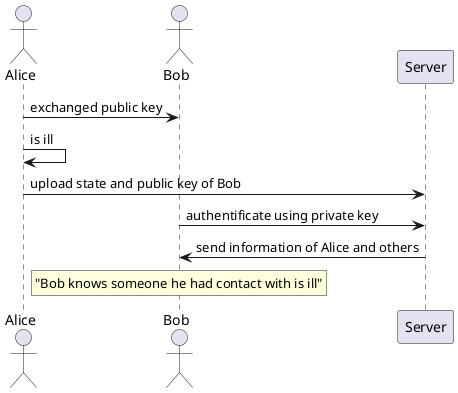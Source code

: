 @startuml log_wellbeing
Actor Alice
Actor Bob

Alice -> Bob : exchanged public key
Alice -> Alice : is ill
Alice -> Server : upload state and public key of Bob
Bob -> Server : authentificate using private key
Server -> Bob : send information of Alice and others
rnote over Bob
 "Bob knows someone he had contact with is ill"
endrnote

@enduml
